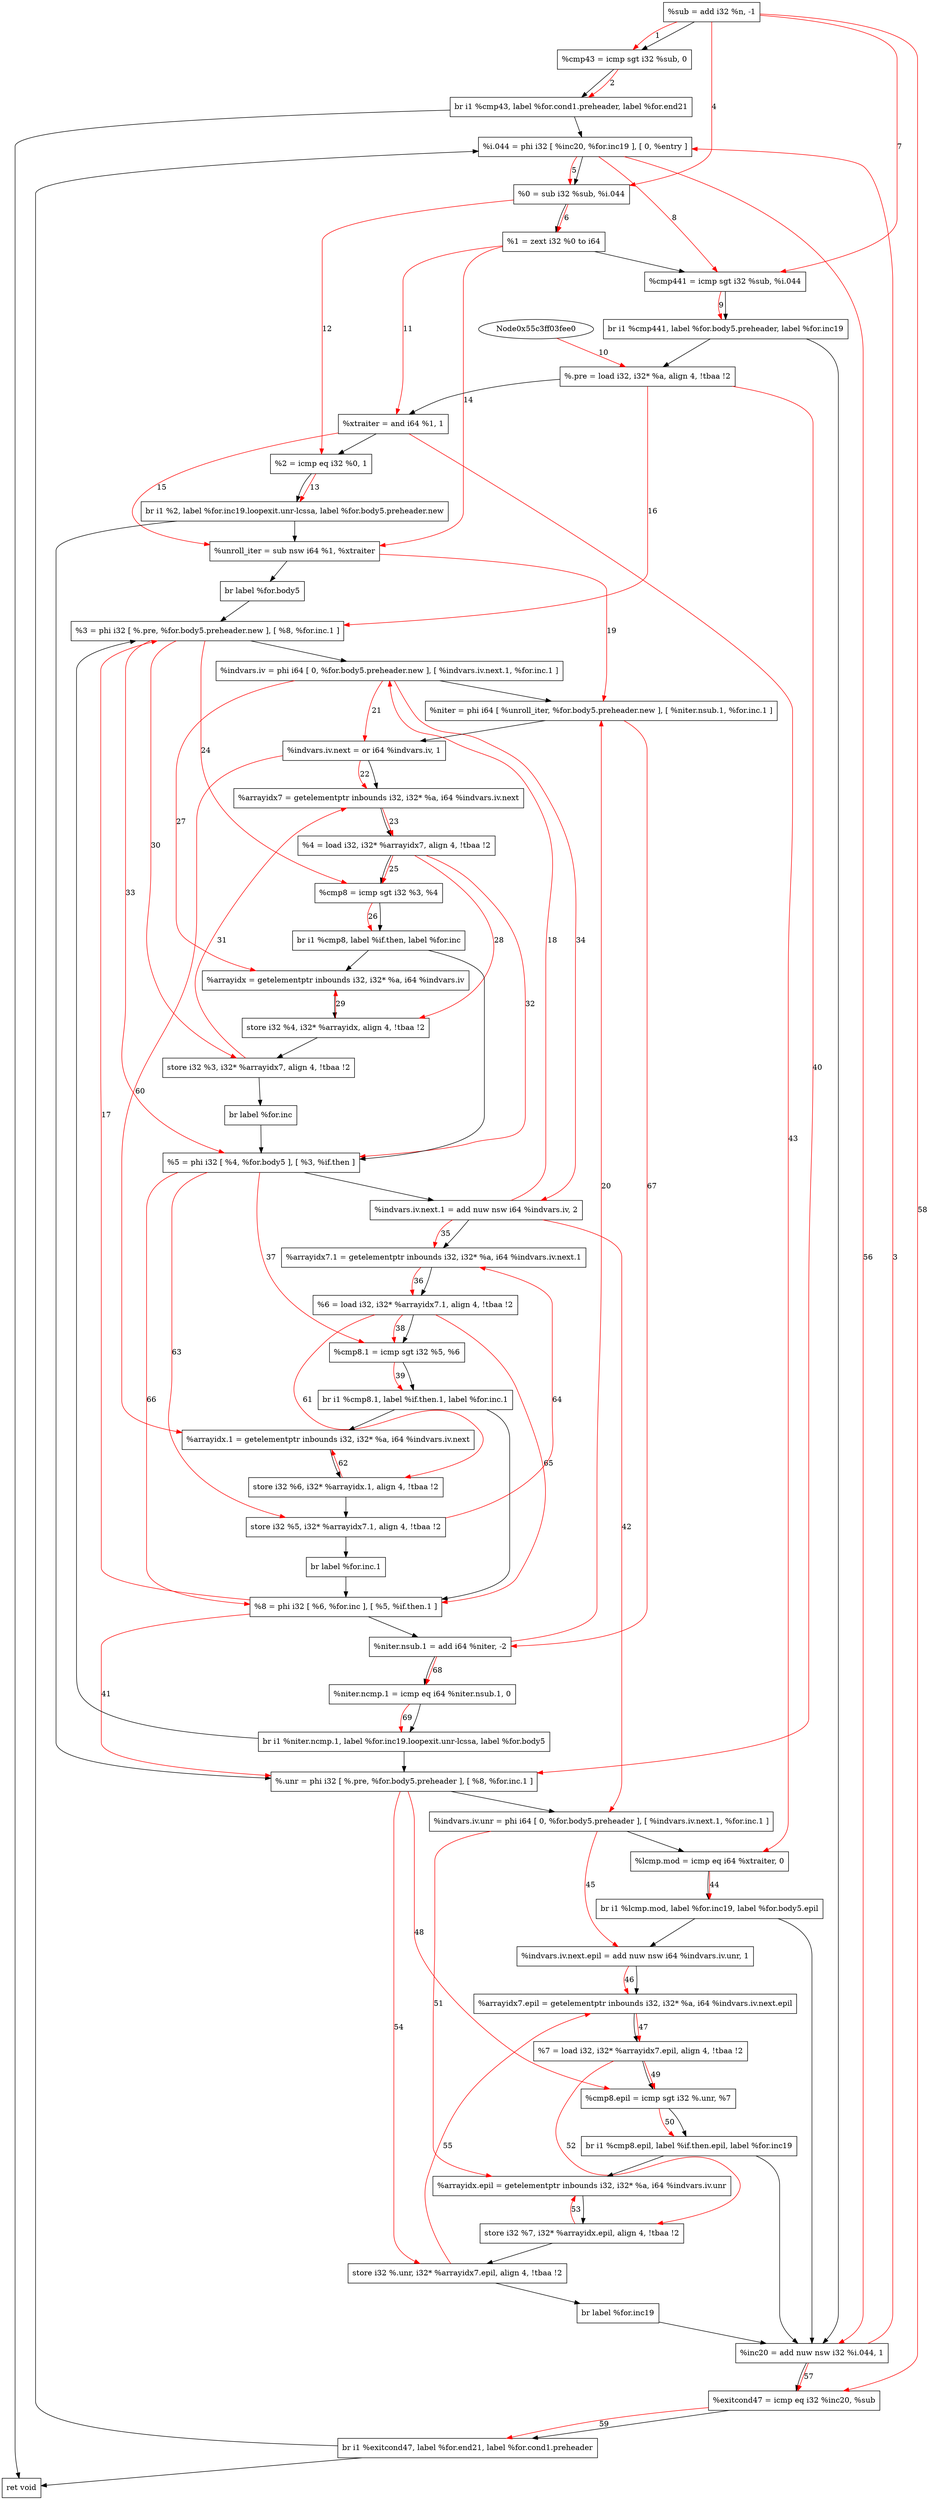 digraph "CDFG for'func' function" {
	Node0x55c3ff040170[shape=record, label="  %sub = add i32 %n, -1"]
	Node0x55c3ff0401e0[shape=record, label="  %cmp43 = icmp sgt i32 %sub, 0"]
	Node0x55c3fefcac98[shape=record, label="  br i1 %cmp43, label %for.cond1.preheader, label %for.end21"]
	Node0x55c3ff040508[shape=record, label="  %i.044 = phi i32 [ %inc20, %for.inc19 ], [ 0, %entry ]"]
	Node0x55c3ff0405f0[shape=record, label="  %0 = sub i32 %sub, %i.044"]
	Node0x55c3ff040668[shape=record, label="  %1 = zext i32 %0 to i64"]
	Node0x55c3ff040700[shape=record, label="  %cmp441 = icmp sgt i32 %sub, %i.044"]
	Node0x55c3fefcadb8[shape=record, label="  br i1 %cmp441, label %for.body5.preheader, label %for.inc19"]
	Node0x55c3ff040808[shape=record, label="  %.pre = load i32, i32* %a, align 4, !tbaa !2"]
	Node0x55c3ff041750[shape=record, label="  %xtraiter = and i64 %1, 1"]
	Node0x55c3ff041990[shape=record, label="  %2 = icmp eq i32 %0, 1"]
	Node0x55c3fefd6348[shape=record, label="  br i1 %2, label %for.inc19.loopexit.unr-lcssa, label %for.body5.preheader.new"]
	Node0x55c3ff041c60[shape=record, label="  %unroll_iter = sub nsw i64 %1, %xtraiter"]
	Node0x55c3ff041d38[shape=record, label="  br label %for.body5"]
	Node0x55c3ff041e48[shape=record, label="  %3 = phi i32 [ %.pre, %for.body5.preheader.new ], [ %8, %for.inc.1 ]"]
	Node0x55c3ff042008[shape=record, label="  %indvars.iv = phi i64 [ 0, %for.body5.preheader.new ], [ %indvars.iv.next.1, %for.inc.1 ]"]
	Node0x55c3ff042168[shape=record, label="  %niter = phi i64 [ %unroll_iter, %for.body5.preheader.new ], [ %niter.nsub.1, %for.inc.1 ]"]
	Node0x55c3ff042250[shape=record, label="  %indvars.iv.next = or i64 %indvars.iv, 1"]
	Node0x55c3ff042320[shape=record, label="  %arrayidx7 = getelementptr inbounds i32, i32* %a, i64 %indvars.iv.next"]
	Node0x55c3ff042388[shape=record, label="  %4 = load i32, i32* %arrayidx7, align 4, !tbaa !2"]
	Node0x55c3ff042a60[shape=record, label="  %cmp8 = icmp sgt i32 %3, %4"]
	Node0x55c3fefd6468[shape=record, label="  br i1 %cmp8, label %if.then, label %for.inc"]
	Node0x55c3ff042fb0[shape=record, label="  %arrayidx = getelementptr inbounds i32, i32* %a, i64 %indvars.iv"]
	Node0x55c3ff043030[shape=record, label="  store i32 %4, i32* %arrayidx, align 4, !tbaa !2"]
	Node0x55c3ff0430b0[shape=record, label="  store i32 %3, i32* %arrayidx7, align 4, !tbaa !2"]
	Node0x55c3ff042b48[shape=record, label="  br label %for.inc"]
	Node0x55c3ff043108[shape=record, label="  %5 = phi i32 [ %4, %for.body5 ], [ %3, %if.then ]"]
	Node0x55c3ff043230[shape=record, label="  %indvars.iv.next.1 = add nuw nsw i64 %indvars.iv, 2"]
	Node0x55c3ff0432d0[shape=record, label="  %arrayidx7.1 = getelementptr inbounds i32, i32* %a, i64 %indvars.iv.next.1"]
	Node0x55c3ff041fb8[shape=record, label="  %6 = load i32, i32* %arrayidx7.1, align 4, !tbaa !2"]
	Node0x55c3ff043350[shape=record, label="  %cmp8.1 = icmp sgt i32 %5, %6"]
	Node0x55c3fefd6588[shape=record, label="  br i1 %cmp8.1, label %if.then.1, label %for.inc.1"]
	Node0x55c3ff043418[shape=record, label="  %.unr = phi i32 [ %.pre, %for.body5.preheader ], [ %8, %for.inc.1 ]"]
	Node0x55c3ff0434d8[shape=record, label="  %indvars.iv.unr = phi i64 [ 0, %for.body5.preheader ], [ %indvars.iv.next.1, %for.inc.1 ]"]
	Node0x55c3ff0435a0[shape=record, label="  %lcmp.mod = icmp eq i64 %xtraiter, 0"]
	Node0x55c3ff0436a8[shape=record, label="  br i1 %lcmp.mod, label %for.inc19, label %for.body5.epil"]
	Node0x55c3ff043720[shape=record, label="  %indvars.iv.next.epil = add nuw nsw i64 %indvars.iv.unr, 1"]
	Node0x55c3ff043820[shape=record, label="  %arrayidx7.epil = getelementptr inbounds i32, i32* %a, i64 %indvars.iv.next.epil"]
	Node0x55c3ff041ad8[shape=record, label="  %7 = load i32, i32* %arrayidx7.epil, align 4, !tbaa !2"]
	Node0x55c3ff0438a0[shape=record, label="  %cmp8.epil = icmp sgt i32 %.unr, %7"]
	Node0x55c3ff043a08[shape=record, label="  br i1 %cmp8.epil, label %if.then.epil, label %for.inc19"]
	Node0x55c3ff043a80[shape=record, label="  %arrayidx.epil = getelementptr inbounds i32, i32* %a, i64 %indvars.iv.unr"]
	Node0x55c3ff043b00[shape=record, label="  store i32 %7, i32* %arrayidx.epil, align 4, !tbaa !2"]
	Node0x55c3ff043b80[shape=record, label="  store i32 %.unr, i32* %arrayidx7.epil, align 4, !tbaa !2"]
	Node0x55c3ff043978[shape=record, label="  br label %for.inc19"]
	Node0x55c3ff043c00[shape=record, label="  %inc20 = add nuw nsw i32 %i.044, 1"]
	Node0x55c3ff043c70[shape=record, label="  %exitcond47 = icmp eq i32 %inc20, %sub"]
	Node0x55c3ff043d58[shape=record, label="  br i1 %exitcond47, label %for.end21, label %for.cond1.preheader"]
	Node0x55c3ff043da0[shape=record, label="  ret void"]
	Node0x55c3ff043e10[shape=record, label="  %arrayidx.1 = getelementptr inbounds i32, i32* %a, i64 %indvars.iv.next"]
	Node0x55c3ff043e90[shape=record, label="  store i32 %6, i32* %arrayidx.1, align 4, !tbaa !2"]
	Node0x55c3ff043f10[shape=record, label="  store i32 %5, i32* %arrayidx7.1, align 4, !tbaa !2"]
	Node0x55c3ff042f38[shape=record, label="  br label %for.inc.1"]
	Node0x55c3ff043f68[shape=record, label="  %8 = phi i32 [ %6, %for.inc ], [ %5, %if.then.1 ]"]
	Node0x55c3ff0440c0[shape=record, label="  %niter.nsub.1 = add i64 %niter, -2"]
	Node0x55c3ff044130[shape=record, label="  %niter.ncmp.1 = icmp eq i64 %niter.nsub.1, 0"]
	Node0x55c3ff0441e8[shape=record, label="  br i1 %niter.ncmp.1, label %for.inc19.loopexit.unr-lcssa, label %for.body5"]
	Node0x55c3ff040170 -> Node0x55c3ff0401e0
	Node0x55c3ff0401e0 -> Node0x55c3fefcac98
	Node0x55c3fefcac98 -> Node0x55c3ff040508
	Node0x55c3fefcac98 -> Node0x55c3ff043da0
	Node0x55c3ff040508 -> Node0x55c3ff0405f0
	Node0x55c3ff0405f0 -> Node0x55c3ff040668
	Node0x55c3ff040668 -> Node0x55c3ff040700
	Node0x55c3ff040700 -> Node0x55c3fefcadb8
	Node0x55c3fefcadb8 -> Node0x55c3ff040808
	Node0x55c3fefcadb8 -> Node0x55c3ff043c00
	Node0x55c3ff040808 -> Node0x55c3ff041750
	Node0x55c3ff041750 -> Node0x55c3ff041990
	Node0x55c3ff041990 -> Node0x55c3fefd6348
	Node0x55c3fefd6348 -> Node0x55c3ff043418
	Node0x55c3fefd6348 -> Node0x55c3ff041c60
	Node0x55c3ff041c60 -> Node0x55c3ff041d38
	Node0x55c3ff041d38 -> Node0x55c3ff041e48
	Node0x55c3ff041e48 -> Node0x55c3ff042008
	Node0x55c3ff042008 -> Node0x55c3ff042168
	Node0x55c3ff042168 -> Node0x55c3ff042250
	Node0x55c3ff042250 -> Node0x55c3ff042320
	Node0x55c3ff042320 -> Node0x55c3ff042388
	Node0x55c3ff042388 -> Node0x55c3ff042a60
	Node0x55c3ff042a60 -> Node0x55c3fefd6468
	Node0x55c3fefd6468 -> Node0x55c3ff042fb0
	Node0x55c3fefd6468 -> Node0x55c3ff043108
	Node0x55c3ff042fb0 -> Node0x55c3ff043030
	Node0x55c3ff043030 -> Node0x55c3ff0430b0
	Node0x55c3ff0430b0 -> Node0x55c3ff042b48
	Node0x55c3ff042b48 -> Node0x55c3ff043108
	Node0x55c3ff043108 -> Node0x55c3ff043230
	Node0x55c3ff043230 -> Node0x55c3ff0432d0
	Node0x55c3ff0432d0 -> Node0x55c3ff041fb8
	Node0x55c3ff041fb8 -> Node0x55c3ff043350
	Node0x55c3ff043350 -> Node0x55c3fefd6588
	Node0x55c3fefd6588 -> Node0x55c3ff043e10
	Node0x55c3fefd6588 -> Node0x55c3ff043f68
	Node0x55c3ff043418 -> Node0x55c3ff0434d8
	Node0x55c3ff0434d8 -> Node0x55c3ff0435a0
	Node0x55c3ff0435a0 -> Node0x55c3ff0436a8
	Node0x55c3ff0436a8 -> Node0x55c3ff043c00
	Node0x55c3ff0436a8 -> Node0x55c3ff043720
	Node0x55c3ff043720 -> Node0x55c3ff043820
	Node0x55c3ff043820 -> Node0x55c3ff041ad8
	Node0x55c3ff041ad8 -> Node0x55c3ff0438a0
	Node0x55c3ff0438a0 -> Node0x55c3ff043a08
	Node0x55c3ff043a08 -> Node0x55c3ff043a80
	Node0x55c3ff043a08 -> Node0x55c3ff043c00
	Node0x55c3ff043a80 -> Node0x55c3ff043b00
	Node0x55c3ff043b00 -> Node0x55c3ff043b80
	Node0x55c3ff043b80 -> Node0x55c3ff043978
	Node0x55c3ff043978 -> Node0x55c3ff043c00
	Node0x55c3ff043c00 -> Node0x55c3ff043c70
	Node0x55c3ff043c70 -> Node0x55c3ff043d58
	Node0x55c3ff043d58 -> Node0x55c3ff043da0
	Node0x55c3ff043d58 -> Node0x55c3ff040508
	Node0x55c3ff043e10 -> Node0x55c3ff043e90
	Node0x55c3ff043e90 -> Node0x55c3ff043f10
	Node0x55c3ff043f10 -> Node0x55c3ff042f38
	Node0x55c3ff042f38 -> Node0x55c3ff043f68
	Node0x55c3ff043f68 -> Node0x55c3ff0440c0
	Node0x55c3ff0440c0 -> Node0x55c3ff044130
	Node0x55c3ff044130 -> Node0x55c3ff0441e8
	Node0x55c3ff0441e8 -> Node0x55c3ff043418
	Node0x55c3ff0441e8 -> Node0x55c3ff041e48
edge [color=red]
	Node0x55c3ff040170 -> Node0x55c3ff0401e0[label="1"]
	Node0x55c3ff0401e0 -> Node0x55c3fefcac98[label="2"]
	Node0x55c3ff043c00 -> Node0x55c3ff040508[label="3"]
	Node0x55c3ff040170 -> Node0x55c3ff0405f0[label="4"]
	Node0x55c3ff040508 -> Node0x55c3ff0405f0[label="5"]
	Node0x55c3ff0405f0 -> Node0x55c3ff040668[label="6"]
	Node0x55c3ff040170 -> Node0x55c3ff040700[label="7"]
	Node0x55c3ff040508 -> Node0x55c3ff040700[label="8"]
	Node0x55c3ff040700 -> Node0x55c3fefcadb8[label="9"]
	Node0x55c3ff03fee0 -> Node0x55c3ff040808[label="10"]
	Node0x55c3ff040668 -> Node0x55c3ff041750[label="11"]
	Node0x55c3ff0405f0 -> Node0x55c3ff041990[label="12"]
	Node0x55c3ff041990 -> Node0x55c3fefd6348[label="13"]
	Node0x55c3ff040668 -> Node0x55c3ff041c60[label="14"]
	Node0x55c3ff041750 -> Node0x55c3ff041c60[label="15"]
	Node0x55c3ff040808 -> Node0x55c3ff041e48[label="16"]
	Node0x55c3ff043f68 -> Node0x55c3ff041e48[label="17"]
	Node0x55c3ff043230 -> Node0x55c3ff042008[label="18"]
	Node0x55c3ff041c60 -> Node0x55c3ff042168[label="19"]
	Node0x55c3ff0440c0 -> Node0x55c3ff042168[label="20"]
	Node0x55c3ff042008 -> Node0x55c3ff042250[label="21"]
	Node0x55c3ff042250 -> Node0x55c3ff042320[label="22"]
	Node0x55c3ff042320 -> Node0x55c3ff042388[label="23"]
	Node0x55c3ff041e48 -> Node0x55c3ff042a60[label="24"]
	Node0x55c3ff042388 -> Node0x55c3ff042a60[label="25"]
	Node0x55c3ff042a60 -> Node0x55c3fefd6468[label="26"]
	Node0x55c3ff042008 -> Node0x55c3ff042fb0[label="27"]
	Node0x55c3ff042388 -> Node0x55c3ff043030[label="28"]
	Node0x55c3ff043030 -> Node0x55c3ff042fb0[label="29"]
	Node0x55c3ff041e48 -> Node0x55c3ff0430b0[label="30"]
	Node0x55c3ff0430b0 -> Node0x55c3ff042320[label="31"]
	Node0x55c3ff042388 -> Node0x55c3ff043108[label="32"]
	Node0x55c3ff041e48 -> Node0x55c3ff043108[label="33"]
	Node0x55c3ff042008 -> Node0x55c3ff043230[label="34"]
	Node0x55c3ff043230 -> Node0x55c3ff0432d0[label="35"]
	Node0x55c3ff0432d0 -> Node0x55c3ff041fb8[label="36"]
	Node0x55c3ff043108 -> Node0x55c3ff043350[label="37"]
	Node0x55c3ff041fb8 -> Node0x55c3ff043350[label="38"]
	Node0x55c3ff043350 -> Node0x55c3fefd6588[label="39"]
	Node0x55c3ff040808 -> Node0x55c3ff043418[label="40"]
	Node0x55c3ff043f68 -> Node0x55c3ff043418[label="41"]
	Node0x55c3ff043230 -> Node0x55c3ff0434d8[label="42"]
	Node0x55c3ff041750 -> Node0x55c3ff0435a0[label="43"]
	Node0x55c3ff0435a0 -> Node0x55c3ff0436a8[label="44"]
	Node0x55c3ff0434d8 -> Node0x55c3ff043720[label="45"]
	Node0x55c3ff043720 -> Node0x55c3ff043820[label="46"]
	Node0x55c3ff043820 -> Node0x55c3ff041ad8[label="47"]
	Node0x55c3ff043418 -> Node0x55c3ff0438a0[label="48"]
	Node0x55c3ff041ad8 -> Node0x55c3ff0438a0[label="49"]
	Node0x55c3ff0438a0 -> Node0x55c3ff043a08[label="50"]
	Node0x55c3ff0434d8 -> Node0x55c3ff043a80[label="51"]
	Node0x55c3ff041ad8 -> Node0x55c3ff043b00[label="52"]
	Node0x55c3ff043b00 -> Node0x55c3ff043a80[label="53"]
	Node0x55c3ff043418 -> Node0x55c3ff043b80[label="54"]
	Node0x55c3ff043b80 -> Node0x55c3ff043820[label="55"]
	Node0x55c3ff040508 -> Node0x55c3ff043c00[label="56"]
	Node0x55c3ff043c00 -> Node0x55c3ff043c70[label="57"]
	Node0x55c3ff040170 -> Node0x55c3ff043c70[label="58"]
	Node0x55c3ff043c70 -> Node0x55c3ff043d58[label="59"]
	Node0x55c3ff042250 -> Node0x55c3ff043e10[label="60"]
	Node0x55c3ff041fb8 -> Node0x55c3ff043e90[label="61"]
	Node0x55c3ff043e90 -> Node0x55c3ff043e10[label="62"]
	Node0x55c3ff043108 -> Node0x55c3ff043f10[label="63"]
	Node0x55c3ff043f10 -> Node0x55c3ff0432d0[label="64"]
	Node0x55c3ff041fb8 -> Node0x55c3ff043f68[label="65"]
	Node0x55c3ff043108 -> Node0x55c3ff043f68[label="66"]
	Node0x55c3ff042168 -> Node0x55c3ff0440c0[label="67"]
	Node0x55c3ff0440c0 -> Node0x55c3ff044130[label="68"]
	Node0x55c3ff044130 -> Node0x55c3ff0441e8[label="69"]
}

